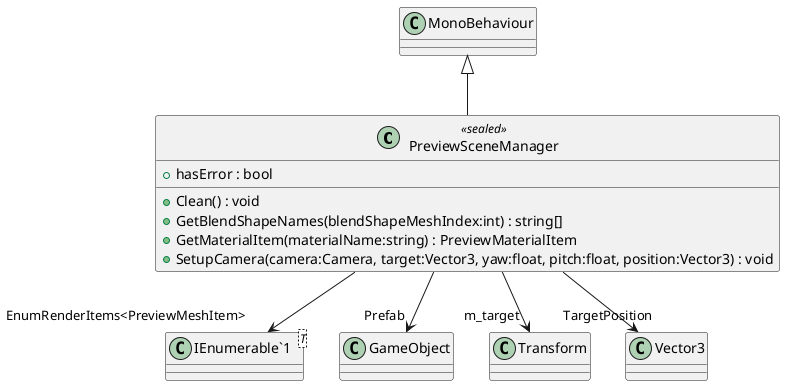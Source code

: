 @startuml
class PreviewSceneManager <<sealed>> {
    + hasError : bool
    + Clean() : void
    + GetBlendShapeNames(blendShapeMeshIndex:int) : string[]
    + GetMaterialItem(materialName:string) : PreviewMaterialItem
    + SetupCamera(camera:Camera, target:Vector3, yaw:float, pitch:float, position:Vector3) : void
}
class "IEnumerable`1"<T> {
}
MonoBehaviour <|-- PreviewSceneManager
PreviewSceneManager --> "Prefab" GameObject
PreviewSceneManager --> "EnumRenderItems<PreviewMeshItem>" "IEnumerable`1"
PreviewSceneManager --> "m_target" Transform
PreviewSceneManager --> "TargetPosition" Vector3
@enduml
